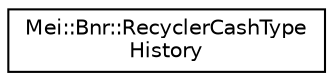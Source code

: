 digraph "Graphical Class Hierarchy"
{
  edge [fontname="Helvetica",fontsize="10",labelfontname="Helvetica",labelfontsize="10"];
  node [fontname="Helvetica",fontsize="10",shape=record];
  rankdir="LR";
  Node1 [label="Mei::Bnr::RecyclerCashType\lHistory",height=0.2,width=0.4,color="black", fillcolor="white", style="filled",URL="$a00139.html",tooltip="RecyclerCashTypeHistory Class "];
}
